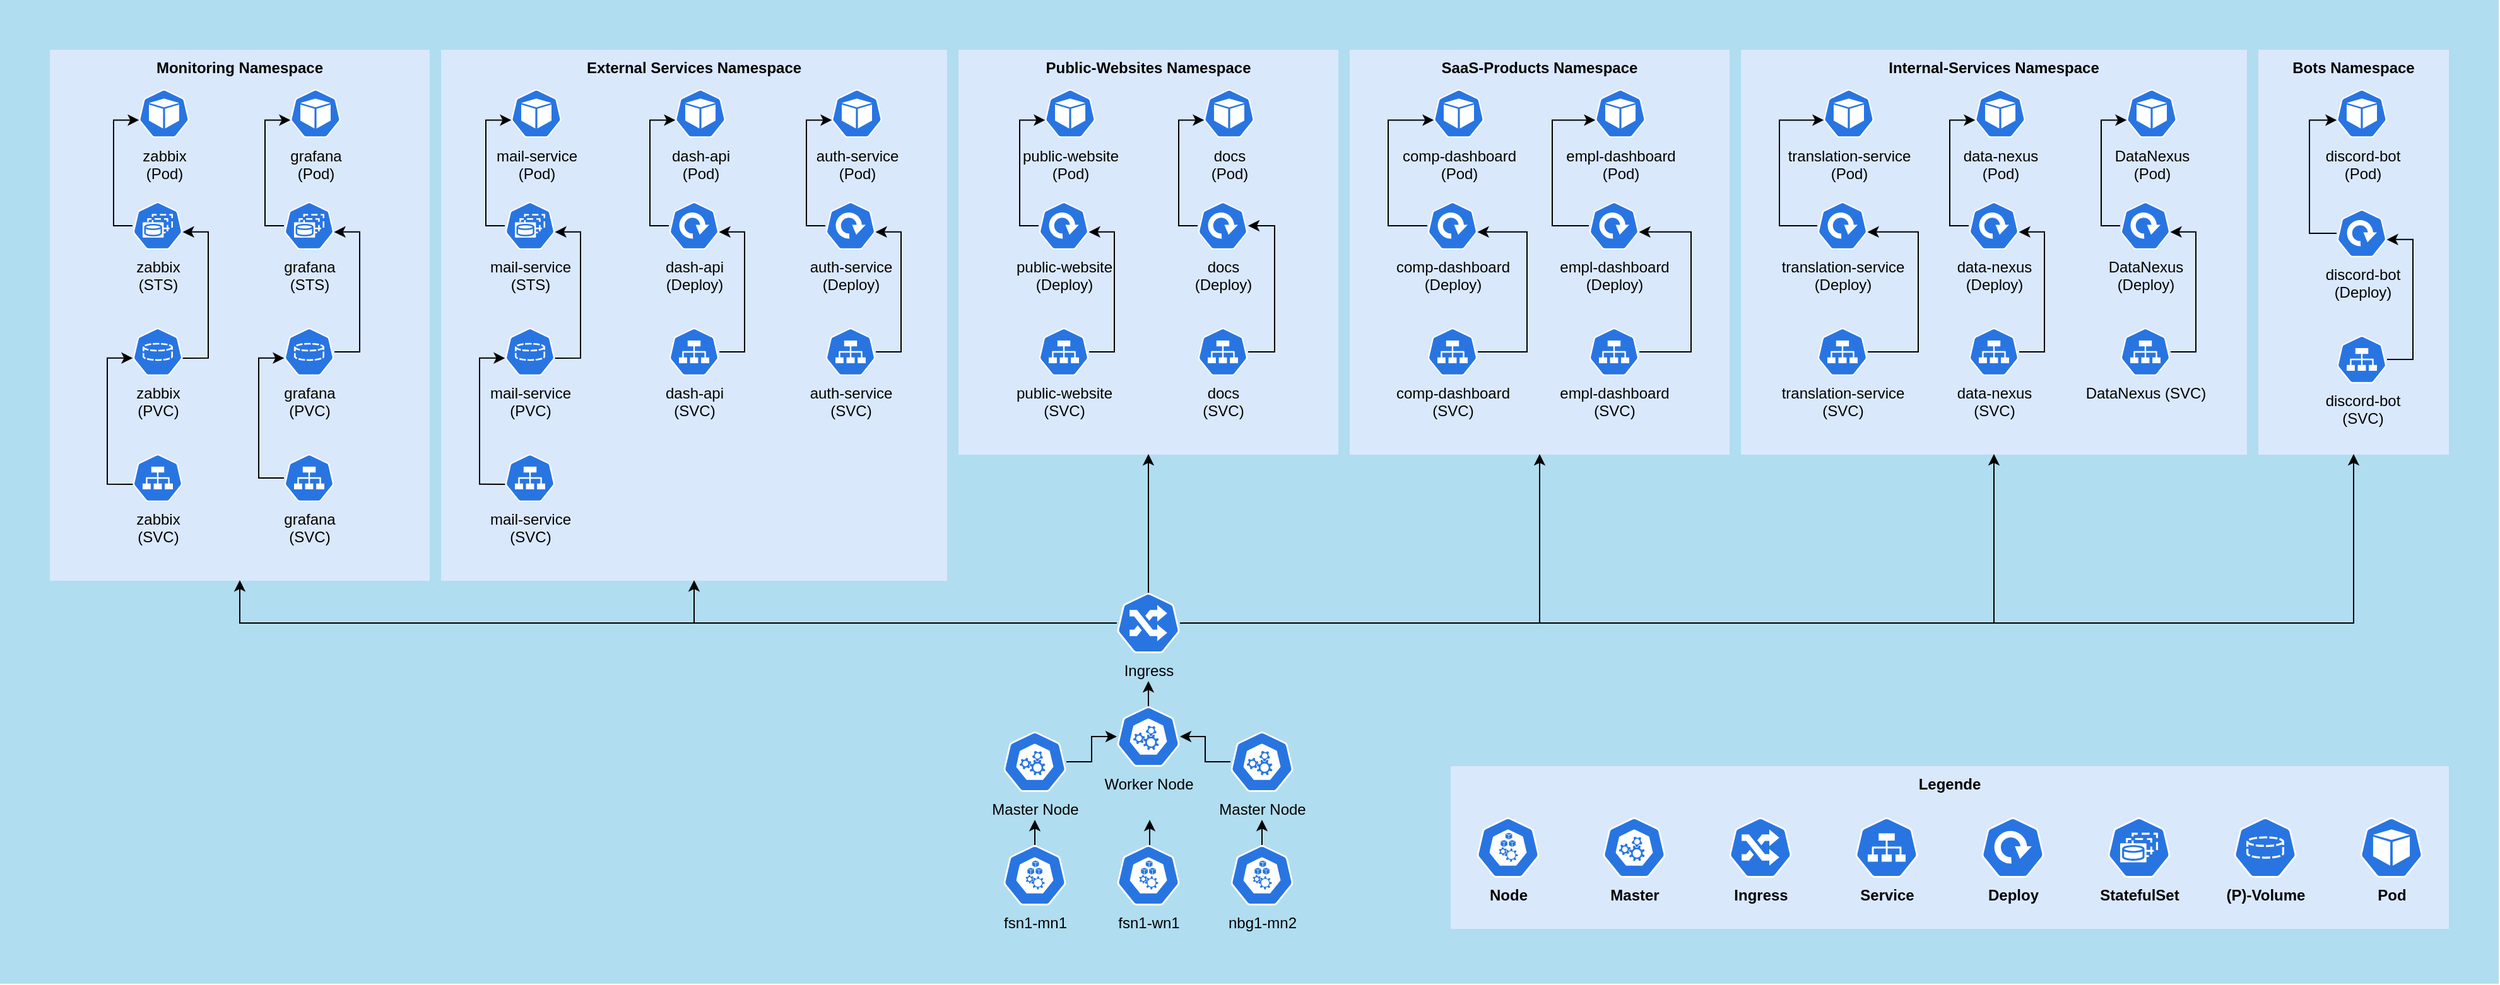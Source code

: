 <mxfile version="21.3.7" type="github">
  <diagram id="6a731a19-8d31-9384-78a2-239565b7b9f0" name="Page-1">
    <mxGraphModel dx="2868" dy="1492" grid="1" gridSize="10" guides="1" tooltips="1" connect="1" arrows="1" fold="1" page="1" pageScale="1" pageWidth="1169" pageHeight="827" background="none" math="0" shadow="0">
      <root>
        <mxCell id="0" />
        <mxCell id="1" parent="0" />
        <mxCell id="QFHewqQeJ9qYBVuNZdQV-1928" value="" style="whiteSpace=wrap;html=1;fillColor=#B1DDF0;strokeColor=none;" parent="1" vertex="1">
          <mxGeometry width="1980" height="780" as="geometry" />
        </mxCell>
        <mxCell id="QFHewqQeJ9qYBVuNZdQV-1807" style="edgeStyle=orthogonalEdgeStyle;rounded=0;orthogonalLoop=1;jettySize=auto;html=1;exitX=0.5;exitY=0;exitDx=0;exitDy=0;exitPerimeter=0;" parent="1" edge="1">
          <mxGeometry relative="1" as="geometry">
            <mxPoint x="820" y="650" as="targetPoint" />
            <mxPoint x="820" y="670.0" as="sourcePoint" />
          </mxGeometry>
        </mxCell>
        <mxCell id="QFHewqQeJ9qYBVuNZdQV-1804" style="edgeStyle=orthogonalEdgeStyle;rounded=0;orthogonalLoop=1;jettySize=auto;html=1;exitX=0.5;exitY=0;exitDx=0;exitDy=0;exitPerimeter=0;" parent="1" edge="1">
          <mxGeometry relative="1" as="geometry">
            <mxPoint x="911" y="650" as="targetPoint" />
            <mxPoint x="911" y="670.0" as="sourcePoint" />
          </mxGeometry>
        </mxCell>
        <mxCell id="QFHewqQeJ9qYBVuNZdQV-1806" style="edgeStyle=orthogonalEdgeStyle;rounded=0;orthogonalLoop=1;jettySize=auto;html=1;exitX=0.5;exitY=0;exitDx=0;exitDy=0;exitPerimeter=0;" parent="1" edge="1">
          <mxGeometry relative="1" as="geometry">
            <mxPoint x="1000" y="650" as="targetPoint" />
            <mxPoint x="1000" y="670.0" as="sourcePoint" />
          </mxGeometry>
        </mxCell>
        <mxCell id="QFHewqQeJ9qYBVuNZdQV-1799" value="" style="edgeStyle=orthogonalEdgeStyle;rounded=0;orthogonalLoop=1;jettySize=auto;html=1;" parent="1" source="QFHewqQeJ9qYBVuNZdQV-1786" target="QFHewqQeJ9qYBVuNZdQV-1796" edge="1">
          <mxGeometry relative="1" as="geometry" />
        </mxCell>
        <mxCell id="QFHewqQeJ9qYBVuNZdQV-1786" value="Master Node" style="sketch=0;html=1;dashed=0;whitespace=wrap;fillColor=#2875E2;strokeColor=#ffffff;points=[[0.005,0.63,0],[0.1,0.2,0],[0.9,0.2,0],[0.5,0,0],[0.995,0.63,0],[0.72,0.99,0],[0.5,1,0],[0.28,0.99,0]];verticalLabelPosition=bottom;align=center;verticalAlign=top;shape=mxgraph.kubernetes.icon;prIcon=master" parent="1" vertex="1">
          <mxGeometry x="975" y="580" width="50" height="48" as="geometry" />
        </mxCell>
        <mxCell id="QFHewqQeJ9qYBVuNZdQV-1800" value="" style="edgeStyle=orthogonalEdgeStyle;rounded=0;orthogonalLoop=1;jettySize=auto;html=1;" parent="1" source="QFHewqQeJ9qYBVuNZdQV-1787" target="QFHewqQeJ9qYBVuNZdQV-1796" edge="1">
          <mxGeometry relative="1" as="geometry" />
        </mxCell>
        <mxCell id="QFHewqQeJ9qYBVuNZdQV-1787" value="Master Node" style="sketch=0;html=1;dashed=0;whitespace=wrap;fillColor=#2875E2;strokeColor=#ffffff;points=[[0.005,0.63,0],[0.1,0.2,0],[0.9,0.2,0],[0.5,0,0],[0.995,0.63,0],[0.72,0.99,0],[0.5,1,0],[0.28,0.99,0]];verticalLabelPosition=bottom;align=center;verticalAlign=top;shape=mxgraph.kubernetes.icon;prIcon=master" parent="1" vertex="1">
          <mxGeometry x="795" y="580" width="50" height="48" as="geometry" />
        </mxCell>
        <mxCell id="QFHewqQeJ9qYBVuNZdQV-1869" style="edgeStyle=orthogonalEdgeStyle;rounded=0;orthogonalLoop=1;jettySize=auto;html=1;exitX=0.5;exitY=0;exitDx=0;exitDy=0;exitPerimeter=0;" parent="1" source="QFHewqQeJ9qYBVuNZdQV-1796" edge="1">
          <mxGeometry relative="1" as="geometry">
            <mxPoint x="910" y="540" as="targetPoint" />
          </mxGeometry>
        </mxCell>
        <mxCell id="QFHewqQeJ9qYBVuNZdQV-1796" value="Worker Node" style="sketch=0;html=1;dashed=0;whitespace=wrap;fillColor=#2875E2;strokeColor=#ffffff;points=[[0.005,0.63,0],[0.1,0.2,0],[0.9,0.2,0],[0.5,0,0],[0.995,0.63,0],[0.72,0.99,0],[0.5,1,0],[0.28,0.99,0]];verticalLabelPosition=bottom;align=center;verticalAlign=top;shape=mxgraph.kubernetes.icon;prIcon=master" parent="1" vertex="1">
          <mxGeometry x="885" y="560" width="50" height="48" as="geometry" />
        </mxCell>
        <mxCell id="QFHewqQeJ9qYBVuNZdQV-1852" value="&lt;b&gt;External Services Namespace&lt;/b&gt;" style="whiteSpace=wrap;html=1;fillColor=#dae8fc;strokeColor=#DAE8FC;verticalAlign=top;" parent="1" vertex="1">
          <mxGeometry x="350" y="40" width="400" height="420" as="geometry" />
        </mxCell>
        <mxCell id="QFHewqQeJ9qYBVuNZdQV-1851" value="&lt;b&gt;Monitoring Namespace&lt;/b&gt;" style="whiteSpace=wrap;html=1;fillColor=#dae8fc;strokeColor=#DAE8FC;verticalAlign=top;" parent="1" vertex="1">
          <mxGeometry x="40" y="40" width="300" height="420" as="geometry" />
        </mxCell>
        <mxCell id="QFHewqQeJ9qYBVuNZdQV-1853" value="&lt;b&gt;Public-Websites Namespace&lt;/b&gt;" style="whiteSpace=wrap;html=1;fillColor=#dae8fc;strokeColor=#DAE8FC;verticalAlign=top;" parent="1" vertex="1">
          <mxGeometry x="760" y="40" width="300" height="320" as="geometry" />
        </mxCell>
        <mxCell id="QFHewqQeJ9qYBVuNZdQV-1854" value="&lt;b&gt;SaaS-Products Namespace&lt;/b&gt;" style="whiteSpace=wrap;html=1;fillColor=#dae8fc;strokeColor=#DAE8FC;verticalAlign=top;" parent="1" vertex="1">
          <mxGeometry x="1070" y="40" width="300" height="320" as="geometry" />
        </mxCell>
        <mxCell id="QFHewqQeJ9qYBVuNZdQV-1855" value="&lt;b&gt;Internal-Services Namespace&lt;/b&gt;" style="whiteSpace=wrap;html=1;fillColor=#dae8fc;strokeColor=#DAE8FC;verticalAlign=top;" parent="1" vertex="1">
          <mxGeometry x="1380" y="40" width="400" height="320" as="geometry" />
        </mxCell>
        <mxCell id="QFHewqQeJ9qYBVuNZdQV-1856" value="&lt;b&gt;Bots Namespace&lt;/b&gt;" style="whiteSpace=wrap;html=1;fillColor=#dae8fc;strokeColor=#DAE8FC;verticalAlign=top;" parent="1" vertex="1">
          <mxGeometry x="1790" y="40" width="150" height="320" as="geometry" />
        </mxCell>
        <mxCell id="QFHewqQeJ9qYBVuNZdQV-1891" style="edgeStyle=orthogonalEdgeStyle;rounded=0;orthogonalLoop=1;jettySize=auto;html=1;" parent="1" source="QFHewqQeJ9qYBVuNZdQV-1857" target="QFHewqQeJ9qYBVuNZdQV-1854" edge="1">
          <mxGeometry relative="1" as="geometry" />
        </mxCell>
        <mxCell id="QFHewqQeJ9qYBVuNZdQV-1892" style="edgeStyle=orthogonalEdgeStyle;rounded=0;orthogonalLoop=1;jettySize=auto;html=1;" parent="1" source="QFHewqQeJ9qYBVuNZdQV-1857" target="QFHewqQeJ9qYBVuNZdQV-1853" edge="1">
          <mxGeometry relative="1" as="geometry" />
        </mxCell>
        <mxCell id="QFHewqQeJ9qYBVuNZdQV-1905" style="edgeStyle=orthogonalEdgeStyle;rounded=0;orthogonalLoop=1;jettySize=auto;html=1;" parent="1" source="QFHewqQeJ9qYBVuNZdQV-1857" target="QFHewqQeJ9qYBVuNZdQV-1852" edge="1">
          <mxGeometry relative="1" as="geometry" />
        </mxCell>
        <mxCell id="QFHewqQeJ9qYBVuNZdQV-1906" style="edgeStyle=orthogonalEdgeStyle;rounded=0;orthogonalLoop=1;jettySize=auto;html=1;" parent="1" source="QFHewqQeJ9qYBVuNZdQV-1857" target="QFHewqQeJ9qYBVuNZdQV-1851" edge="1">
          <mxGeometry relative="1" as="geometry" />
        </mxCell>
        <mxCell id="QFHewqQeJ9qYBVuNZdQV-1922" style="edgeStyle=orthogonalEdgeStyle;rounded=0;orthogonalLoop=1;jettySize=auto;html=1;entryX=0.5;entryY=1;entryDx=0;entryDy=0;" parent="1" source="QFHewqQeJ9qYBVuNZdQV-1857" target="QFHewqQeJ9qYBVuNZdQV-1855" edge="1">
          <mxGeometry relative="1" as="geometry" />
        </mxCell>
        <mxCell id="QFHewqQeJ9qYBVuNZdQV-1923" style="edgeStyle=orthogonalEdgeStyle;rounded=0;orthogonalLoop=1;jettySize=auto;html=1;entryX=0.5;entryY=1;entryDx=0;entryDy=0;" parent="1" source="QFHewqQeJ9qYBVuNZdQV-1857" target="QFHewqQeJ9qYBVuNZdQV-1856" edge="1">
          <mxGeometry relative="1" as="geometry" />
        </mxCell>
        <mxCell id="QFHewqQeJ9qYBVuNZdQV-1857" value="&lt;div&gt;Ingress&lt;/div&gt;" style="sketch=0;html=1;dashed=0;whitespace=wrap;fillColor=#2875E2;strokeColor=#ffffff;points=[[0.005,0.63,0],[0.1,0.2,0],[0.9,0.2,0],[0.5,0,0],[0.995,0.63,0],[0.72,0.99,0],[0.5,1,0],[0.28,0.99,0]];verticalLabelPosition=bottom;align=center;verticalAlign=top;shape=mxgraph.kubernetes.icon;prIcon=ing" parent="1" vertex="1">
          <mxGeometry x="885" y="470" width="50" height="48" as="geometry" />
        </mxCell>
        <mxCell id="QFHewqQeJ9qYBVuNZdQV-1859" value="fsn1-wn1" style="sketch=0;html=1;dashed=0;whitespace=wrap;fillColor=#2875E2;strokeColor=#ffffff;points=[[0.005,0.63,0],[0.1,0.2,0],[0.9,0.2,0],[0.5,0,0],[0.995,0.63,0],[0.72,0.99,0],[0.5,1,0],[0.28,0.99,0]];verticalLabelPosition=bottom;align=center;verticalAlign=top;shape=mxgraph.kubernetes.icon;prIcon=node" parent="1" vertex="1">
          <mxGeometry x="885" y="670" width="50" height="48" as="geometry" />
        </mxCell>
        <mxCell id="QFHewqQeJ9qYBVuNZdQV-1860" value="nbg1-mn2" style="sketch=0;html=1;dashed=0;whitespace=wrap;fillColor=#2875E2;strokeColor=#ffffff;points=[[0.005,0.63,0],[0.1,0.2,0],[0.9,0.2,0],[0.5,0,0],[0.995,0.63,0],[0.72,0.99,0],[0.5,1,0],[0.28,0.99,0]];verticalLabelPosition=bottom;align=center;verticalAlign=top;shape=mxgraph.kubernetes.icon;prIcon=node" parent="1" vertex="1">
          <mxGeometry x="975" y="670" width="50" height="48" as="geometry" />
        </mxCell>
        <mxCell id="QFHewqQeJ9qYBVuNZdQV-1861" value="fsn1-mn1" style="sketch=0;html=1;dashed=0;whitespace=wrap;fillColor=#2875E2;strokeColor=#ffffff;points=[[0.005,0.63,0],[0.1,0.2,0],[0.9,0.2,0],[0.5,0,0],[0.995,0.63,0],[0.72,0.99,0],[0.5,1,0],[0.28,0.99,0]];verticalLabelPosition=bottom;align=center;verticalAlign=top;shape=mxgraph.kubernetes.icon;prIcon=node" parent="1" vertex="1">
          <mxGeometry x="795" y="670" width="50" height="48" as="geometry" />
        </mxCell>
        <mxCell id="vVOxOQnkjFHaXy24_AMH-29" style="edgeStyle=orthogonalEdgeStyle;rounded=0;orthogonalLoop=1;jettySize=auto;html=1;entryX=0.005;entryY=0.63;entryDx=0;entryDy=0;entryPerimeter=0;" edge="1" parent="1" source="QFHewqQeJ9qYBVuNZdQV-1863" target="QFHewqQeJ9qYBVuNZdQV-1871">
          <mxGeometry relative="1" as="geometry">
            <Array as="points">
              <mxPoint x="205" y="379" />
              <mxPoint x="205" y="284" />
            </Array>
          </mxGeometry>
        </mxCell>
        <mxCell id="QFHewqQeJ9qYBVuNZdQV-1863" value="&lt;div&gt;grafana&lt;/div&gt;&lt;div&gt;(SVC)&lt;/div&gt;" style="sketch=0;html=1;dashed=0;whitespace=wrap;fillColor=#2875E2;strokeColor=#ffffff;points=[[0.005,0.63,0],[0.1,0.2,0],[0.9,0.2,0],[0.5,0,0],[0.995,0.63,0],[0.72,0.99,0],[0.5,1,0],[0.28,0.99,0]];verticalLabelPosition=bottom;align=center;verticalAlign=top;shape=mxgraph.kubernetes.icon;prIcon=svc" parent="1" vertex="1">
          <mxGeometry x="225" y="360" width="40" height="38" as="geometry" />
        </mxCell>
        <mxCell id="QFHewqQeJ9qYBVuNZdQV-1864" value="&lt;div&gt;zabbix&lt;/div&gt;&lt;div&gt;(Pod)&lt;br&gt;&lt;/div&gt;" style="sketch=0;html=1;dashed=0;whitespace=wrap;fillColor=#2875E2;strokeColor=#ffffff;points=[[0.005,0.63,0],[0.1,0.2,0],[0.9,0.2,0],[0.5,0,0],[0.995,0.63,0],[0.72,0.99,0],[0.5,1,0],[0.28,0.99,0]];verticalLabelPosition=bottom;align=center;verticalAlign=top;shape=mxgraph.kubernetes.icon;prIcon=pod" parent="1" vertex="1">
          <mxGeometry x="110" y="70" width="40" height="40" as="geometry" />
        </mxCell>
        <mxCell id="QFHewqQeJ9qYBVuNZdQV-1866" value="&lt;div&gt;grafana&lt;/div&gt;&lt;div&gt;(Pod)&lt;/div&gt;" style="sketch=0;html=1;dashed=0;whitespace=wrap;fillColor=#2875E2;strokeColor=#ffffff;points=[[0.005,0.63,0],[0.1,0.2,0],[0.9,0.2,0],[0.5,0,0],[0.995,0.63,0],[0.72,0.99,0],[0.5,1,0],[0.28,0.99,0]];verticalLabelPosition=bottom;align=center;verticalAlign=top;shape=mxgraph.kubernetes.icon;prIcon=pod" parent="1" vertex="1">
          <mxGeometry x="230" y="70" width="40" height="40" as="geometry" />
        </mxCell>
        <mxCell id="vVOxOQnkjFHaXy24_AMH-24" style="edgeStyle=orthogonalEdgeStyle;rounded=0;orthogonalLoop=1;jettySize=auto;html=1;entryX=0.005;entryY=0.63;entryDx=0;entryDy=0;entryPerimeter=0;" edge="1" parent="1" source="QFHewqQeJ9qYBVuNZdQV-1867" target="QFHewqQeJ9qYBVuNZdQV-1864">
          <mxGeometry relative="1" as="geometry">
            <Array as="points">
              <mxPoint x="90" y="179" />
              <mxPoint x="90" y="95" />
            </Array>
          </mxGeometry>
        </mxCell>
        <mxCell id="QFHewqQeJ9qYBVuNZdQV-1867" value="&lt;div&gt;zabbix&lt;/div&gt;&lt;div&gt;(STS)&lt;/div&gt;" style="sketch=0;html=1;dashed=0;whitespace=wrap;fillColor=#2875E2;strokeColor=#ffffff;points=[[0.005,0.63,0],[0.1,0.2,0],[0.9,0.2,0],[0.5,0,0],[0.995,0.63,0],[0.72,0.99,0],[0.5,1,0],[0.28,0.99,0]];verticalLabelPosition=bottom;align=center;verticalAlign=top;shape=mxgraph.kubernetes.icon;prIcon=sts" parent="1" vertex="1">
          <mxGeometry x="105" y="160" width="40" height="38" as="geometry" />
        </mxCell>
        <mxCell id="vVOxOQnkjFHaXy24_AMH-31" style="edgeStyle=orthogonalEdgeStyle;rounded=0;orthogonalLoop=1;jettySize=auto;html=1;entryX=0.005;entryY=0.63;entryDx=0;entryDy=0;entryPerimeter=0;" edge="1" parent="1" source="QFHewqQeJ9qYBVuNZdQV-1868" target="QFHewqQeJ9qYBVuNZdQV-1866">
          <mxGeometry relative="1" as="geometry">
            <Array as="points">
              <mxPoint x="210" y="179" />
              <mxPoint x="210" y="95" />
            </Array>
          </mxGeometry>
        </mxCell>
        <mxCell id="QFHewqQeJ9qYBVuNZdQV-1868" value="&lt;div&gt;grafana&lt;/div&gt;&lt;div&gt;(STS)&lt;br&gt;&lt;/div&gt;" style="sketch=0;html=1;dashed=0;whitespace=wrap;fillColor=#2875E2;strokeColor=#ffffff;points=[[0.005,0.63,0],[0.1,0.2,0],[0.9,0.2,0],[0.5,0,0],[0.995,0.63,0],[0.72,0.99,0],[0.5,1,0],[0.28,0.99,0]];verticalLabelPosition=bottom;align=center;verticalAlign=top;shape=mxgraph.kubernetes.icon;prIcon=sts" parent="1" vertex="1">
          <mxGeometry x="225" y="160" width="40" height="38" as="geometry" />
        </mxCell>
        <mxCell id="vVOxOQnkjFHaXy24_AMH-25" style="edgeStyle=orthogonalEdgeStyle;rounded=0;orthogonalLoop=1;jettySize=auto;html=1;exitX=0.995;exitY=0.63;exitDx=0;exitDy=0;exitPerimeter=0;entryX=0.995;entryY=0.63;entryDx=0;entryDy=0;entryPerimeter=0;" edge="1" parent="1" source="QFHewqQeJ9qYBVuNZdQV-1870" target="QFHewqQeJ9qYBVuNZdQV-1867">
          <mxGeometry relative="1" as="geometry" />
        </mxCell>
        <mxCell id="QFHewqQeJ9qYBVuNZdQV-1870" value="&lt;div&gt;zabbix&lt;/div&gt;&lt;div&gt;(PVC)&lt;br&gt;&lt;/div&gt;" style="sketch=0;html=1;dashed=0;whitespace=wrap;fillColor=#2875E2;strokeColor=#ffffff;points=[[0.005,0.63,0],[0.1,0.2,0],[0.9,0.2,0],[0.5,0,0],[0.995,0.63,0],[0.72,0.99,0],[0.5,1,0],[0.28,0.99,0]];verticalLabelPosition=bottom;align=center;verticalAlign=top;shape=mxgraph.kubernetes.icon;prIcon=pvc" parent="1" vertex="1">
          <mxGeometry x="105" y="260" width="40" height="38" as="geometry" />
        </mxCell>
        <mxCell id="vVOxOQnkjFHaXy24_AMH-30" style="edgeStyle=orthogonalEdgeStyle;rounded=0;orthogonalLoop=1;jettySize=auto;html=1;entryX=0.995;entryY=0.63;entryDx=0;entryDy=0;entryPerimeter=0;" edge="1" parent="1" source="QFHewqQeJ9qYBVuNZdQV-1871" target="QFHewqQeJ9qYBVuNZdQV-1868">
          <mxGeometry relative="1" as="geometry">
            <Array as="points">
              <mxPoint x="285" y="279" />
              <mxPoint x="285" y="184" />
            </Array>
          </mxGeometry>
        </mxCell>
        <mxCell id="QFHewqQeJ9qYBVuNZdQV-1871" value="&lt;div&gt;grafana&lt;/div&gt;&lt;div&gt;(PVC)&lt;br&gt;&lt;/div&gt;" style="sketch=0;html=1;dashed=0;whitespace=wrap;fillColor=#2875E2;strokeColor=#ffffff;points=[[0.005,0.63,0],[0.1,0.2,0],[0.9,0.2,0],[0.5,0,0],[0.995,0.63,0],[0.72,0.99,0],[0.5,1,0],[0.28,0.99,0]];verticalLabelPosition=bottom;align=center;verticalAlign=top;shape=mxgraph.kubernetes.icon;prIcon=pvc" parent="1" vertex="1">
          <mxGeometry x="225" y="260" width="40" height="38" as="geometry" />
        </mxCell>
        <mxCell id="vVOxOQnkjFHaXy24_AMH-26" style="edgeStyle=orthogonalEdgeStyle;rounded=0;orthogonalLoop=1;jettySize=auto;html=1;exitX=0.005;exitY=0.63;exitDx=0;exitDy=0;exitPerimeter=0;entryX=0.005;entryY=0.63;entryDx=0;entryDy=0;entryPerimeter=0;" edge="1" parent="1" source="QFHewqQeJ9qYBVuNZdQV-1873" target="QFHewqQeJ9qYBVuNZdQV-1870">
          <mxGeometry relative="1" as="geometry" />
        </mxCell>
        <mxCell id="QFHewqQeJ9qYBVuNZdQV-1873" value="&lt;div&gt;zabbix&lt;/div&gt;&lt;div&gt;(SVC)&lt;/div&gt;" style="sketch=0;html=1;dashed=0;whitespace=wrap;fillColor=#2875E2;strokeColor=#ffffff;points=[[0.005,0.63,0],[0.1,0.2,0],[0.9,0.2,0],[0.5,0,0],[0.995,0.63,0],[0.72,0.99,0],[0.5,1,0],[0.28,0.99,0]];verticalLabelPosition=bottom;align=center;verticalAlign=top;shape=mxgraph.kubernetes.icon;prIcon=svc" parent="1" vertex="1">
          <mxGeometry x="105" y="360" width="40" height="38" as="geometry" />
        </mxCell>
        <mxCell id="vVOxOQnkjFHaXy24_AMH-41" style="edgeStyle=orthogonalEdgeStyle;rounded=0;orthogonalLoop=1;jettySize=auto;html=1;" edge="1" parent="1" source="QFHewqQeJ9qYBVuNZdQV-1877" target="QFHewqQeJ9qYBVuNZdQV-1897">
          <mxGeometry relative="1" as="geometry">
            <Array as="points">
              <mxPoint x="1010" y="279" />
              <mxPoint x="1010" y="179" />
            </Array>
          </mxGeometry>
        </mxCell>
        <mxCell id="QFHewqQeJ9qYBVuNZdQV-1877" value="&lt;div&gt;docs&lt;/div&gt;&lt;div&gt;(SVC)&lt;/div&gt;" style="sketch=0;html=1;dashed=0;whitespace=wrap;fillColor=#2875E2;strokeColor=#ffffff;points=[[0.005,0.63,0],[0.1,0.2,0],[0.9,0.2,0],[0.5,0,0],[0.995,0.63,0],[0.72,0.99,0],[0.5,1,0],[0.28,0.99,0]];verticalLabelPosition=bottom;align=center;verticalAlign=top;shape=mxgraph.kubernetes.icon;prIcon=svc" parent="1" vertex="1">
          <mxGeometry x="949" y="260" width="40" height="38" as="geometry" />
        </mxCell>
        <mxCell id="QFHewqQeJ9qYBVuNZdQV-1878" value="&lt;div&gt;public-website&lt;/div&gt;&lt;div&gt;(Pod)&lt;br&gt;&lt;/div&gt;" style="sketch=0;html=1;dashed=0;whitespace=wrap;fillColor=#2875E2;strokeColor=#ffffff;points=[[0.005,0.63,0],[0.1,0.2,0],[0.9,0.2,0],[0.5,0,0],[0.995,0.63,0],[0.72,0.99,0],[0.5,1,0],[0.28,0.99,0]];verticalLabelPosition=bottom;align=center;verticalAlign=top;shape=mxgraph.kubernetes.icon;prIcon=pod" parent="1" vertex="1">
          <mxGeometry x="828" y="70" width="40" height="40" as="geometry" />
        </mxCell>
        <mxCell id="QFHewqQeJ9qYBVuNZdQV-1879" value="&lt;div&gt;docs&lt;/div&gt;&lt;div&gt;(Pod)&lt;/div&gt;" style="sketch=0;html=1;dashed=0;whitespace=wrap;fillColor=#2875E2;strokeColor=#ffffff;points=[[0.005,0.63,0],[0.1,0.2,0],[0.9,0.2,0],[0.5,0,0],[0.995,0.63,0],[0.72,0.99,0],[0.5,1,0],[0.28,0.99,0]];verticalLabelPosition=bottom;align=center;verticalAlign=top;shape=mxgraph.kubernetes.icon;prIcon=pod" parent="1" vertex="1">
          <mxGeometry x="954" y="70" width="40" height="40" as="geometry" />
        </mxCell>
        <mxCell id="vVOxOQnkjFHaXy24_AMH-39" style="edgeStyle=orthogonalEdgeStyle;rounded=0;orthogonalLoop=1;jettySize=auto;html=1;entryX=0.995;entryY=0.63;entryDx=0;entryDy=0;entryPerimeter=0;" edge="1" parent="1" source="QFHewqQeJ9qYBVuNZdQV-1884" target="QFHewqQeJ9qYBVuNZdQV-1898">
          <mxGeometry relative="1" as="geometry">
            <Array as="points">
              <mxPoint x="883" y="279" />
              <mxPoint x="883" y="184" />
            </Array>
          </mxGeometry>
        </mxCell>
        <mxCell id="QFHewqQeJ9qYBVuNZdQV-1884" value="&lt;div&gt;public-website&lt;/div&gt;&lt;div&gt;(SVC)&lt;/div&gt;" style="sketch=0;html=1;dashed=0;whitespace=wrap;fillColor=#2875E2;strokeColor=#ffffff;points=[[0.005,0.63,0],[0.1,0.2,0],[0.9,0.2,0],[0.5,0,0],[0.995,0.63,0],[0.72,0.99,0],[0.5,1,0],[0.28,0.99,0]];verticalLabelPosition=bottom;align=center;verticalAlign=top;shape=mxgraph.kubernetes.icon;prIcon=svc" parent="1" vertex="1">
          <mxGeometry x="823" y="260" width="40" height="38" as="geometry" />
        </mxCell>
        <mxCell id="vVOxOQnkjFHaXy24_AMH-43" style="edgeStyle=orthogonalEdgeStyle;rounded=0;orthogonalLoop=1;jettySize=auto;html=1;entryX=0.995;entryY=0.63;entryDx=0;entryDy=0;entryPerimeter=0;" edge="1" parent="1" source="QFHewqQeJ9qYBVuNZdQV-1885" target="QFHewqQeJ9qYBVuNZdQV-1894">
          <mxGeometry relative="1" as="geometry">
            <Array as="points">
              <mxPoint x="1340" y="279" />
              <mxPoint x="1340" y="184" />
            </Array>
          </mxGeometry>
        </mxCell>
        <mxCell id="QFHewqQeJ9qYBVuNZdQV-1885" value="&lt;div&gt;empl-dashboard&lt;/div&gt;&lt;div&gt;(SVC)&lt;/div&gt;" style="sketch=0;html=1;dashed=0;whitespace=wrap;fillColor=#2875E2;strokeColor=#ffffff;points=[[0.005,0.63,0],[0.1,0.2,0],[0.9,0.2,0],[0.5,0,0],[0.995,0.63,0],[0.72,0.99,0],[0.5,1,0],[0.28,0.99,0]];verticalLabelPosition=bottom;align=center;verticalAlign=top;shape=mxgraph.kubernetes.icon;prIcon=svc" parent="1" vertex="1">
          <mxGeometry x="1259" y="260" width="40" height="38" as="geometry" />
        </mxCell>
        <mxCell id="QFHewqQeJ9qYBVuNZdQV-1886" value="&lt;div&gt;comp-dashboard&lt;/div&gt;&lt;div&gt;(Pod)&lt;br&gt;&lt;/div&gt;" style="sketch=0;html=1;dashed=0;whitespace=wrap;fillColor=#2875E2;strokeColor=#ffffff;points=[[0.005,0.63,0],[0.1,0.2,0],[0.9,0.2,0],[0.5,0,0],[0.995,0.63,0],[0.72,0.99,0],[0.5,1,0],[0.28,0.99,0]];verticalLabelPosition=bottom;align=center;verticalAlign=top;shape=mxgraph.kubernetes.icon;prIcon=pod" parent="1" vertex="1">
          <mxGeometry x="1136" y="70" width="40" height="40" as="geometry" />
        </mxCell>
        <mxCell id="QFHewqQeJ9qYBVuNZdQV-1887" value="&lt;div&gt;empl-dashboard&lt;/div&gt;&lt;div&gt;(Pod)&lt;/div&gt;" style="sketch=0;html=1;dashed=0;whitespace=wrap;fillColor=#2875E2;strokeColor=#ffffff;points=[[0.005,0.63,0],[0.1,0.2,0],[0.9,0.2,0],[0.5,0,0],[0.995,0.63,0],[0.72,0.99,0],[0.5,1,0],[0.28,0.99,0]];verticalLabelPosition=bottom;align=center;verticalAlign=top;shape=mxgraph.kubernetes.icon;prIcon=pod" parent="1" vertex="1">
          <mxGeometry x="1264" y="70" width="40" height="40" as="geometry" />
        </mxCell>
        <mxCell id="vVOxOQnkjFHaXy24_AMH-44" style="edgeStyle=orthogonalEdgeStyle;rounded=0;orthogonalLoop=1;jettySize=auto;html=1;entryX=0.995;entryY=0.63;entryDx=0;entryDy=0;entryPerimeter=0;" edge="1" parent="1" source="QFHewqQeJ9qYBVuNZdQV-1890" target="QFHewqQeJ9qYBVuNZdQV-1896">
          <mxGeometry relative="1" as="geometry">
            <Array as="points">
              <mxPoint x="1210" y="279" />
              <mxPoint x="1210" y="184" />
            </Array>
          </mxGeometry>
        </mxCell>
        <mxCell id="QFHewqQeJ9qYBVuNZdQV-1890" value="&lt;div&gt;comp-dashboard&lt;/div&gt;&lt;div&gt;(SVC)&lt;/div&gt;" style="sketch=0;html=1;dashed=0;whitespace=wrap;fillColor=#2875E2;strokeColor=#ffffff;points=[[0.005,0.63,0],[0.1,0.2,0],[0.9,0.2,0],[0.5,0,0],[0.995,0.63,0],[0.72,0.99,0],[0.5,1,0],[0.28,0.99,0]];verticalLabelPosition=bottom;align=center;verticalAlign=top;shape=mxgraph.kubernetes.icon;prIcon=svc" parent="1" vertex="1">
          <mxGeometry x="1131" y="260" width="40" height="38" as="geometry" />
        </mxCell>
        <mxCell id="vVOxOQnkjFHaXy24_AMH-47" style="edgeStyle=orthogonalEdgeStyle;rounded=0;orthogonalLoop=1;jettySize=auto;html=1;entryX=0.005;entryY=0.63;entryDx=0;entryDy=0;entryPerimeter=0;" edge="1" parent="1" source="QFHewqQeJ9qYBVuNZdQV-1894" target="QFHewqQeJ9qYBVuNZdQV-1887">
          <mxGeometry relative="1" as="geometry">
            <Array as="points">
              <mxPoint x="1230" y="179" />
              <mxPoint x="1230" y="95" />
            </Array>
          </mxGeometry>
        </mxCell>
        <mxCell id="QFHewqQeJ9qYBVuNZdQV-1894" value="&lt;div&gt;empl-dashboard&lt;/div&gt;&lt;div&gt;(Deploy)&lt;br&gt;&lt;/div&gt;" style="sketch=0;html=1;dashed=0;whitespace=wrap;fillColor=#2875E2;strokeColor=#ffffff;points=[[0.005,0.63,0],[0.1,0.2,0],[0.9,0.2,0],[0.5,0,0],[0.995,0.63,0],[0.72,0.99,0],[0.5,1,0],[0.28,0.99,0]];verticalLabelPosition=bottom;align=center;verticalAlign=top;shape=mxgraph.kubernetes.icon;prIcon=deploy" parent="1" vertex="1">
          <mxGeometry x="1259" y="160" width="40" height="38" as="geometry" />
        </mxCell>
        <mxCell id="vVOxOQnkjFHaXy24_AMH-45" style="edgeStyle=orthogonalEdgeStyle;rounded=0;orthogonalLoop=1;jettySize=auto;html=1;entryX=0.005;entryY=0.63;entryDx=0;entryDy=0;entryPerimeter=0;" edge="1" parent="1" source="QFHewqQeJ9qYBVuNZdQV-1896" target="QFHewqQeJ9qYBVuNZdQV-1886">
          <mxGeometry relative="1" as="geometry">
            <Array as="points">
              <mxPoint x="1100" y="179" />
              <mxPoint x="1100" y="95" />
            </Array>
          </mxGeometry>
        </mxCell>
        <mxCell id="QFHewqQeJ9qYBVuNZdQV-1896" value="&lt;div&gt;comp-dashboard&lt;/div&gt;&lt;div&gt;(Deploy)&lt;br&gt;&lt;/div&gt;" style="sketch=0;html=1;dashed=0;whitespace=wrap;fillColor=#2875E2;strokeColor=#ffffff;points=[[0.005,0.63,0],[0.1,0.2,0],[0.9,0.2,0],[0.5,0,0],[0.995,0.63,0],[0.72,0.99,0],[0.5,1,0],[0.28,0.99,0]];verticalLabelPosition=bottom;align=center;verticalAlign=top;shape=mxgraph.kubernetes.icon;prIcon=deploy" parent="1" vertex="1">
          <mxGeometry x="1131" y="160" width="40" height="38" as="geometry" />
        </mxCell>
        <mxCell id="vVOxOQnkjFHaXy24_AMH-42" style="edgeStyle=orthogonalEdgeStyle;rounded=0;orthogonalLoop=1;jettySize=auto;html=1;entryX=0.005;entryY=0.63;entryDx=0;entryDy=0;entryPerimeter=0;" edge="1" parent="1" source="QFHewqQeJ9qYBVuNZdQV-1897" target="QFHewqQeJ9qYBVuNZdQV-1879">
          <mxGeometry relative="1" as="geometry">
            <Array as="points">
              <mxPoint x="934" y="179" />
              <mxPoint x="934" y="95" />
            </Array>
          </mxGeometry>
        </mxCell>
        <mxCell id="QFHewqQeJ9qYBVuNZdQV-1897" value="&lt;div&gt;docs&lt;/div&gt;&lt;div&gt;(Deploy)&lt;br&gt;&lt;/div&gt;" style="sketch=0;html=1;dashed=0;whitespace=wrap;fillColor=#2875E2;strokeColor=#ffffff;points=[[0.005,0.63,0],[0.1,0.2,0],[0.9,0.2,0],[0.5,0,0],[0.995,0.63,0],[0.72,0.99,0],[0.5,1,0],[0.28,0.99,0]];verticalLabelPosition=bottom;align=center;verticalAlign=top;shape=mxgraph.kubernetes.icon;prIcon=deploy" parent="1" vertex="1">
          <mxGeometry x="949" y="160" width="40" height="38" as="geometry" />
        </mxCell>
        <mxCell id="vVOxOQnkjFHaXy24_AMH-40" style="edgeStyle=orthogonalEdgeStyle;rounded=0;orthogonalLoop=1;jettySize=auto;html=1;entryX=0.005;entryY=0.63;entryDx=0;entryDy=0;entryPerimeter=0;" edge="1" parent="1" source="QFHewqQeJ9qYBVuNZdQV-1898" target="QFHewqQeJ9qYBVuNZdQV-1878">
          <mxGeometry relative="1" as="geometry">
            <Array as="points">
              <mxPoint x="808" y="179" />
              <mxPoint x="808" y="95" />
            </Array>
          </mxGeometry>
        </mxCell>
        <mxCell id="QFHewqQeJ9qYBVuNZdQV-1898" value="&lt;div&gt;public-website&lt;/div&gt;&lt;div&gt;(Deploy)&lt;br&gt;&lt;/div&gt;" style="sketch=0;html=1;dashed=0;whitespace=wrap;fillColor=#2875E2;strokeColor=#ffffff;points=[[0.005,0.63,0],[0.1,0.2,0],[0.9,0.2,0],[0.5,0,0],[0.995,0.63,0],[0.72,0.99,0],[0.5,1,0],[0.28,0.99,0]];verticalLabelPosition=bottom;align=center;verticalAlign=top;shape=mxgraph.kubernetes.icon;prIcon=deploy" parent="1" vertex="1">
          <mxGeometry x="823" y="160" width="40" height="38" as="geometry" />
        </mxCell>
        <mxCell id="vVOxOQnkjFHaXy24_AMH-36" style="edgeStyle=orthogonalEdgeStyle;rounded=0;orthogonalLoop=1;jettySize=auto;html=1;entryX=0.995;entryY=0.63;entryDx=0;entryDy=0;entryPerimeter=0;" edge="1" parent="1" source="QFHewqQeJ9qYBVuNZdQV-1899" target="QFHewqQeJ9qYBVuNZdQV-1903">
          <mxGeometry relative="1" as="geometry">
            <Array as="points">
              <mxPoint x="714" y="279" />
              <mxPoint x="714" y="184" />
            </Array>
          </mxGeometry>
        </mxCell>
        <mxCell id="QFHewqQeJ9qYBVuNZdQV-1899" value="&lt;div&gt;auth-service&lt;/div&gt;&lt;div&gt;(SVC)&lt;/div&gt;" style="sketch=0;html=1;dashed=0;whitespace=wrap;fillColor=#2875E2;strokeColor=#ffffff;points=[[0.005,0.63,0],[0.1,0.2,0],[0.9,0.2,0],[0.5,0,0],[0.995,0.63,0],[0.72,0.99,0],[0.5,1,0],[0.28,0.99,0]];verticalLabelPosition=bottom;align=center;verticalAlign=top;shape=mxgraph.kubernetes.icon;prIcon=svc" parent="1" vertex="1">
          <mxGeometry x="654" y="260" width="40" height="38" as="geometry" />
        </mxCell>
        <mxCell id="QFHewqQeJ9qYBVuNZdQV-1900" value="&lt;div&gt;dash-api&lt;/div&gt;&lt;div&gt;(Pod)&lt;br&gt;&lt;/div&gt;" style="sketch=0;html=1;dashed=0;whitespace=wrap;fillColor=#2875E2;strokeColor=#ffffff;points=[[0.005,0.63,0],[0.1,0.2,0],[0.9,0.2,0],[0.5,0,0],[0.995,0.63,0],[0.72,0.99,0],[0.5,1,0],[0.28,0.99,0]];verticalLabelPosition=bottom;align=center;verticalAlign=top;shape=mxgraph.kubernetes.icon;prIcon=pod" parent="1" vertex="1">
          <mxGeometry x="535" y="70" width="40" height="40" as="geometry" />
        </mxCell>
        <mxCell id="QFHewqQeJ9qYBVuNZdQV-1901" value="&lt;div&gt;auth-service&lt;/div&gt;&lt;div&gt;(Pod)&lt;/div&gt;" style="sketch=0;html=1;dashed=0;whitespace=wrap;fillColor=#2875E2;strokeColor=#ffffff;points=[[0.005,0.63,0],[0.1,0.2,0],[0.9,0.2,0],[0.5,0,0],[0.995,0.63,0],[0.72,0.99,0],[0.5,1,0],[0.28,0.99,0]];verticalLabelPosition=bottom;align=center;verticalAlign=top;shape=mxgraph.kubernetes.icon;prIcon=pod" parent="1" vertex="1">
          <mxGeometry x="659" y="70" width="40" height="40" as="geometry" />
        </mxCell>
        <mxCell id="vVOxOQnkjFHaXy24_AMH-35" style="edgeStyle=orthogonalEdgeStyle;rounded=0;orthogonalLoop=1;jettySize=auto;html=1;entryX=0.995;entryY=0.63;entryDx=0;entryDy=0;entryPerimeter=0;" edge="1" parent="1" source="QFHewqQeJ9qYBVuNZdQV-1902" target="QFHewqQeJ9qYBVuNZdQV-1904">
          <mxGeometry relative="1" as="geometry">
            <Array as="points">
              <mxPoint x="590" y="279" />
              <mxPoint x="590" y="184" />
            </Array>
          </mxGeometry>
        </mxCell>
        <mxCell id="QFHewqQeJ9qYBVuNZdQV-1902" value="&lt;div&gt;dash-api&lt;/div&gt;&lt;div&gt;(SVC)&lt;/div&gt;" style="sketch=0;html=1;dashed=0;whitespace=wrap;fillColor=#2875E2;strokeColor=#ffffff;points=[[0.005,0.63,0],[0.1,0.2,0],[0.9,0.2,0],[0.5,0,0],[0.995,0.63,0],[0.72,0.99,0],[0.5,1,0],[0.28,0.99,0]];verticalLabelPosition=bottom;align=center;verticalAlign=top;shape=mxgraph.kubernetes.icon;prIcon=svc" parent="1" vertex="1">
          <mxGeometry x="530" y="260" width="40" height="38" as="geometry" />
        </mxCell>
        <mxCell id="vVOxOQnkjFHaXy24_AMH-37" style="edgeStyle=orthogonalEdgeStyle;rounded=0;orthogonalLoop=1;jettySize=auto;html=1;entryX=0.005;entryY=0.63;entryDx=0;entryDy=0;entryPerimeter=0;" edge="1" parent="1" source="QFHewqQeJ9qYBVuNZdQV-1903" target="QFHewqQeJ9qYBVuNZdQV-1901">
          <mxGeometry relative="1" as="geometry">
            <Array as="points">
              <mxPoint x="639" y="179" />
              <mxPoint x="639" y="95" />
            </Array>
          </mxGeometry>
        </mxCell>
        <mxCell id="QFHewqQeJ9qYBVuNZdQV-1903" value="&lt;div&gt;auth-service&lt;/div&gt;&lt;div&gt;(Deploy)&lt;br&gt;&lt;/div&gt;" style="sketch=0;html=1;dashed=0;whitespace=wrap;fillColor=#2875E2;strokeColor=#ffffff;points=[[0.005,0.63,0],[0.1,0.2,0],[0.9,0.2,0],[0.5,0,0],[0.995,0.63,0],[0.72,0.99,0],[0.5,1,0],[0.28,0.99,0]];verticalLabelPosition=bottom;align=center;verticalAlign=top;shape=mxgraph.kubernetes.icon;prIcon=deploy" parent="1" vertex="1">
          <mxGeometry x="654" y="160" width="40" height="38" as="geometry" />
        </mxCell>
        <mxCell id="vVOxOQnkjFHaXy24_AMH-38" style="edgeStyle=orthogonalEdgeStyle;rounded=0;orthogonalLoop=1;jettySize=auto;html=1;entryX=0.005;entryY=0.63;entryDx=0;entryDy=0;entryPerimeter=0;" edge="1" parent="1" source="QFHewqQeJ9qYBVuNZdQV-1904" target="QFHewqQeJ9qYBVuNZdQV-1900">
          <mxGeometry relative="1" as="geometry">
            <Array as="points">
              <mxPoint x="515" y="179" />
              <mxPoint x="515" y="95" />
            </Array>
          </mxGeometry>
        </mxCell>
        <mxCell id="QFHewqQeJ9qYBVuNZdQV-1904" value="&lt;div&gt;dash-api&lt;/div&gt;&lt;div&gt;(Deploy)&lt;br&gt;&lt;/div&gt;" style="sketch=0;html=1;dashed=0;whitespace=wrap;fillColor=#2875E2;strokeColor=#ffffff;points=[[0.005,0.63,0],[0.1,0.2,0],[0.9,0.2,0],[0.5,0,0],[0.995,0.63,0],[0.72,0.99,0],[0.5,1,0],[0.28,0.99,0]];verticalLabelPosition=bottom;align=center;verticalAlign=top;shape=mxgraph.kubernetes.icon;prIcon=deploy" parent="1" vertex="1">
          <mxGeometry x="530" y="160" width="40" height="38" as="geometry" />
        </mxCell>
        <mxCell id="vVOxOQnkjFHaXy24_AMH-50" style="edgeStyle=orthogonalEdgeStyle;rounded=0;orthogonalLoop=1;jettySize=auto;html=1;entryX=0.995;entryY=0.63;entryDx=0;entryDy=0;entryPerimeter=0;" edge="1" parent="1" source="QFHewqQeJ9qYBVuNZdQV-1907" target="QFHewqQeJ9qYBVuNZdQV-1911">
          <mxGeometry relative="1" as="geometry">
            <Array as="points">
              <mxPoint x="1620" y="279" />
              <mxPoint x="1620" y="184" />
            </Array>
          </mxGeometry>
        </mxCell>
        <mxCell id="QFHewqQeJ9qYBVuNZdQV-1907" value="&lt;div&gt;data-nexus&lt;/div&gt;&lt;div&gt;(SVC)&lt;/div&gt;" style="sketch=0;html=1;dashed=0;whitespace=wrap;fillColor=#2875E2;strokeColor=#ffffff;points=[[0.005,0.63,0],[0.1,0.2,0],[0.9,0.2,0],[0.5,0,0],[0.995,0.63,0],[0.72,0.99,0],[0.5,1,0],[0.28,0.99,0]];verticalLabelPosition=bottom;align=center;verticalAlign=top;shape=mxgraph.kubernetes.icon;prIcon=svc" parent="1" vertex="1">
          <mxGeometry x="1560" y="260" width="40" height="38" as="geometry" />
        </mxCell>
        <mxCell id="QFHewqQeJ9qYBVuNZdQV-1908" value="&lt;div&gt;translation-service&lt;/div&gt;&lt;div&gt;(Pod)&lt;br&gt;&lt;/div&gt;" style="sketch=0;html=1;dashed=0;whitespace=wrap;fillColor=#2875E2;strokeColor=#ffffff;points=[[0.005,0.63,0],[0.1,0.2,0],[0.9,0.2,0],[0.5,0,0],[0.995,0.63,0],[0.72,0.99,0],[0.5,1,0],[0.28,0.99,0]];verticalLabelPosition=bottom;align=center;verticalAlign=top;shape=mxgraph.kubernetes.icon;prIcon=pod" parent="1" vertex="1">
          <mxGeometry x="1445" y="70" width="40" height="40" as="geometry" />
        </mxCell>
        <mxCell id="QFHewqQeJ9qYBVuNZdQV-1909" value="&lt;div&gt;data-nexus&lt;/div&gt;&lt;div&gt;(Pod)&lt;/div&gt;" style="sketch=0;html=1;dashed=0;whitespace=wrap;fillColor=#2875E2;strokeColor=#ffffff;points=[[0.005,0.63,0],[0.1,0.2,0],[0.9,0.2,0],[0.5,0,0],[0.995,0.63,0],[0.72,0.99,0],[0.5,1,0],[0.28,0.99,0]];verticalLabelPosition=bottom;align=center;verticalAlign=top;shape=mxgraph.kubernetes.icon;prIcon=pod" parent="1" vertex="1">
          <mxGeometry x="1565" y="70" width="40" height="40" as="geometry" />
        </mxCell>
        <mxCell id="vVOxOQnkjFHaXy24_AMH-48" style="edgeStyle=orthogonalEdgeStyle;rounded=0;orthogonalLoop=1;jettySize=auto;html=1;entryX=0.995;entryY=0.63;entryDx=0;entryDy=0;entryPerimeter=0;" edge="1" parent="1" source="QFHewqQeJ9qYBVuNZdQV-1910" target="QFHewqQeJ9qYBVuNZdQV-1912">
          <mxGeometry relative="1" as="geometry">
            <Array as="points">
              <mxPoint x="1520" y="279" />
              <mxPoint x="1520" y="184" />
            </Array>
          </mxGeometry>
        </mxCell>
        <mxCell id="QFHewqQeJ9qYBVuNZdQV-1910" value="&lt;div&gt;translation-service&lt;/div&gt;&lt;div&gt;(SVC)&lt;/div&gt;" style="sketch=0;html=1;dashed=0;whitespace=wrap;fillColor=#2875E2;strokeColor=#ffffff;points=[[0.005,0.63,0],[0.1,0.2,0],[0.9,0.2,0],[0.5,0,0],[0.995,0.63,0],[0.72,0.99,0],[0.5,1,0],[0.28,0.99,0]];verticalLabelPosition=bottom;align=center;verticalAlign=top;shape=mxgraph.kubernetes.icon;prIcon=svc" parent="1" vertex="1">
          <mxGeometry x="1440" y="260" width="40" height="38" as="geometry" />
        </mxCell>
        <mxCell id="vVOxOQnkjFHaXy24_AMH-53" style="edgeStyle=orthogonalEdgeStyle;rounded=0;orthogonalLoop=1;jettySize=auto;html=1;entryX=0.005;entryY=0.63;entryDx=0;entryDy=0;entryPerimeter=0;" edge="1" parent="1" source="QFHewqQeJ9qYBVuNZdQV-1911" target="QFHewqQeJ9qYBVuNZdQV-1909">
          <mxGeometry relative="1" as="geometry">
            <Array as="points">
              <mxPoint x="1545" y="179" />
              <mxPoint x="1545" y="95" />
            </Array>
          </mxGeometry>
        </mxCell>
        <mxCell id="QFHewqQeJ9qYBVuNZdQV-1911" value="&lt;div&gt;data-nexus&lt;br&gt;&lt;/div&gt;&lt;div&gt;(Deploy)&lt;br&gt;&lt;/div&gt;" style="sketch=0;html=1;dashed=0;whitespace=wrap;fillColor=#2875E2;strokeColor=#ffffff;points=[[0.005,0.63,0],[0.1,0.2,0],[0.9,0.2,0],[0.5,0,0],[0.995,0.63,0],[0.72,0.99,0],[0.5,1,0],[0.28,0.99,0]];verticalLabelPosition=bottom;align=center;verticalAlign=top;shape=mxgraph.kubernetes.icon;prIcon=deploy" parent="1" vertex="1">
          <mxGeometry x="1560" y="160" width="40" height="38" as="geometry" />
        </mxCell>
        <mxCell id="vVOxOQnkjFHaXy24_AMH-54" style="edgeStyle=orthogonalEdgeStyle;rounded=0;orthogonalLoop=1;jettySize=auto;html=1;entryX=0.005;entryY=0.63;entryDx=0;entryDy=0;entryPerimeter=0;" edge="1" parent="1" source="QFHewqQeJ9qYBVuNZdQV-1912" target="QFHewqQeJ9qYBVuNZdQV-1908">
          <mxGeometry relative="1" as="geometry">
            <Array as="points">
              <mxPoint x="1410" y="179" />
              <mxPoint x="1410" y="95" />
            </Array>
          </mxGeometry>
        </mxCell>
        <mxCell id="QFHewqQeJ9qYBVuNZdQV-1912" value="&lt;div&gt;translation-service&lt;/div&gt;&lt;div&gt;(Deploy)&lt;br&gt;&lt;/div&gt;" style="sketch=0;html=1;dashed=0;whitespace=wrap;fillColor=#2875E2;strokeColor=#ffffff;points=[[0.005,0.63,0],[0.1,0.2,0],[0.9,0.2,0],[0.5,0,0],[0.995,0.63,0],[0.72,0.99,0],[0.5,1,0],[0.28,0.99,0]];verticalLabelPosition=bottom;align=center;verticalAlign=top;shape=mxgraph.kubernetes.icon;prIcon=deploy" parent="1" vertex="1">
          <mxGeometry x="1440" y="160" width="40" height="38" as="geometry" />
        </mxCell>
        <mxCell id="vVOxOQnkjFHaXy24_AMH-56" style="edgeStyle=orthogonalEdgeStyle;rounded=0;orthogonalLoop=1;jettySize=auto;html=1;entryX=0.995;entryY=0.63;entryDx=0;entryDy=0;entryPerimeter=0;" edge="1" parent="1" source="QFHewqQeJ9qYBVuNZdQV-1913" target="QFHewqQeJ9qYBVuNZdQV-1915">
          <mxGeometry relative="1" as="geometry">
            <Array as="points">
              <mxPoint x="1912" y="285" />
              <mxPoint x="1912" y="190" />
            </Array>
          </mxGeometry>
        </mxCell>
        <mxCell id="QFHewqQeJ9qYBVuNZdQV-1913" value="&lt;div&gt;discord-bot&lt;/div&gt;&lt;div&gt;(SVC)&lt;/div&gt;" style="sketch=0;html=1;dashed=0;whitespace=wrap;fillColor=#2875E2;strokeColor=#ffffff;points=[[0.005,0.63,0],[0.1,0.2,0],[0.9,0.2,0],[0.5,0,0],[0.995,0.63,0],[0.72,0.99,0],[0.5,1,0],[0.28,0.99,0]];verticalLabelPosition=bottom;align=center;verticalAlign=top;shape=mxgraph.kubernetes.icon;prIcon=svc" parent="1" vertex="1">
          <mxGeometry x="1851.5" y="266" width="40" height="38" as="geometry" />
        </mxCell>
        <mxCell id="QFHewqQeJ9qYBVuNZdQV-1914" value="&lt;div&gt;discord-bot&lt;/div&gt;&lt;div&gt;(Pod)&lt;/div&gt;" style="sketch=0;html=1;dashed=0;whitespace=wrap;fillColor=#2875E2;strokeColor=#ffffff;points=[[0.005,0.63,0],[0.1,0.2,0],[0.9,0.2,0],[0.5,0,0],[0.995,0.63,0],[0.72,0.99,0],[0.5,1,0],[0.28,0.99,0]];verticalLabelPosition=bottom;align=center;verticalAlign=top;shape=mxgraph.kubernetes.icon;prIcon=pod" parent="1" vertex="1">
          <mxGeometry x="1851.5" y="70" width="40" height="40" as="geometry" />
        </mxCell>
        <mxCell id="vVOxOQnkjFHaXy24_AMH-55" style="edgeStyle=orthogonalEdgeStyle;rounded=0;orthogonalLoop=1;jettySize=auto;html=1;entryX=0.005;entryY=0.63;entryDx=0;entryDy=0;entryPerimeter=0;" edge="1" parent="1" source="QFHewqQeJ9qYBVuNZdQV-1915" target="QFHewqQeJ9qYBVuNZdQV-1914">
          <mxGeometry relative="1" as="geometry">
            <Array as="points">
              <mxPoint x="1830" y="185" />
              <mxPoint x="1830" y="95" />
            </Array>
          </mxGeometry>
        </mxCell>
        <mxCell id="QFHewqQeJ9qYBVuNZdQV-1915" value="&lt;div&gt;discord-bot&lt;/div&gt;&lt;div&gt;(Deploy)&lt;br&gt;&lt;/div&gt;" style="sketch=0;html=1;dashed=0;whitespace=wrap;fillColor=#2875E2;strokeColor=#ffffff;points=[[0.005,0.63,0],[0.1,0.2,0],[0.9,0.2,0],[0.5,0,0],[0.995,0.63,0],[0.72,0.99,0],[0.5,1,0],[0.28,0.99,0]];verticalLabelPosition=bottom;align=center;verticalAlign=top;shape=mxgraph.kubernetes.icon;prIcon=deploy" parent="1" vertex="1">
          <mxGeometry x="1851.5" y="166" width="40" height="38" as="geometry" />
        </mxCell>
        <mxCell id="vVOxOQnkjFHaXy24_AMH-51" style="edgeStyle=orthogonalEdgeStyle;rounded=0;orthogonalLoop=1;jettySize=auto;html=1;entryX=0.995;entryY=0.63;entryDx=0;entryDy=0;entryPerimeter=0;" edge="1" parent="1" source="QFHewqQeJ9qYBVuNZdQV-1917" target="QFHewqQeJ9qYBVuNZdQV-1919">
          <mxGeometry relative="1" as="geometry">
            <Array as="points">
              <mxPoint x="1740" y="279" />
              <mxPoint x="1740" y="184" />
            </Array>
          </mxGeometry>
        </mxCell>
        <mxCell id="QFHewqQeJ9qYBVuNZdQV-1917" value="DataNexus (SVC)" style="sketch=0;html=1;dashed=0;whitespace=wrap;fillColor=#2875E2;strokeColor=#ffffff;points=[[0.005,0.63,0],[0.1,0.2,0],[0.9,0.2,0],[0.5,0,0],[0.995,0.63,0],[0.72,0.99,0],[0.5,1,0],[0.28,0.99,0]];verticalLabelPosition=bottom;align=center;verticalAlign=top;shape=mxgraph.kubernetes.icon;prIcon=svc" parent="1" vertex="1">
          <mxGeometry x="1680" y="260" width="40" height="38" as="geometry" />
        </mxCell>
        <mxCell id="QFHewqQeJ9qYBVuNZdQV-1918" value="&lt;div&gt;DataNexus&lt;/div&gt;&lt;div&gt;(Pod)&lt;/div&gt;" style="sketch=0;html=1;dashed=0;whitespace=wrap;fillColor=#2875E2;strokeColor=#ffffff;points=[[0.005,0.63,0],[0.1,0.2,0],[0.9,0.2,0],[0.5,0,0],[0.995,0.63,0],[0.72,0.99,0],[0.5,1,0],[0.28,0.99,0]];verticalLabelPosition=bottom;align=center;verticalAlign=top;shape=mxgraph.kubernetes.icon;prIcon=pod" parent="1" vertex="1">
          <mxGeometry x="1685" y="70" width="40" height="40" as="geometry" />
        </mxCell>
        <mxCell id="vVOxOQnkjFHaXy24_AMH-52" style="edgeStyle=orthogonalEdgeStyle;rounded=0;orthogonalLoop=1;jettySize=auto;html=1;entryX=0.005;entryY=0.63;entryDx=0;entryDy=0;entryPerimeter=0;" edge="1" parent="1" source="QFHewqQeJ9qYBVuNZdQV-1919" target="QFHewqQeJ9qYBVuNZdQV-1918">
          <mxGeometry relative="1" as="geometry">
            <Array as="points">
              <mxPoint x="1665" y="179" />
              <mxPoint x="1665" y="95" />
            </Array>
          </mxGeometry>
        </mxCell>
        <mxCell id="QFHewqQeJ9qYBVuNZdQV-1919" value="&lt;div&gt;DataNexus&lt;/div&gt;&lt;div&gt;(Deploy)&lt;br&gt;&lt;/div&gt;" style="sketch=0;html=1;dashed=0;whitespace=wrap;fillColor=#2875E2;strokeColor=#ffffff;points=[[0.005,0.63,0],[0.1,0.2,0],[0.9,0.2,0],[0.5,0,0],[0.995,0.63,0],[0.72,0.99,0],[0.5,1,0],[0.28,0.99,0]];verticalLabelPosition=bottom;align=center;verticalAlign=top;shape=mxgraph.kubernetes.icon;prIcon=deploy" parent="1" vertex="1">
          <mxGeometry x="1680" y="160" width="40" height="38" as="geometry" />
        </mxCell>
        <mxCell id="vVOxOQnkjFHaXy24_AMH-32" style="edgeStyle=orthogonalEdgeStyle;rounded=0;orthogonalLoop=1;jettySize=auto;html=1;exitX=0.005;exitY=0.63;exitDx=0;exitDy=0;exitPerimeter=0;entryX=0.005;entryY=0.63;entryDx=0;entryDy=0;entryPerimeter=0;" edge="1" parent="1" source="QFHewqQeJ9qYBVuNZdQV-1924" target="QFHewqQeJ9qYBVuNZdQV-1927">
          <mxGeometry relative="1" as="geometry" />
        </mxCell>
        <mxCell id="QFHewqQeJ9qYBVuNZdQV-1924" value="&lt;div&gt;mail-service&lt;/div&gt;&lt;div&gt;(SVC)&lt;/div&gt;" style="sketch=0;html=1;dashed=0;whitespace=wrap;fillColor=#2875E2;strokeColor=#ffffff;points=[[0.005,0.63,0],[0.1,0.2,0],[0.9,0.2,0],[0.5,0,0],[0.995,0.63,0],[0.72,0.99,0],[0.5,1,0],[0.28,0.99,0]];verticalLabelPosition=bottom;align=center;verticalAlign=top;shape=mxgraph.kubernetes.icon;prIcon=svc" parent="1" vertex="1">
          <mxGeometry x="400" y="360" width="40" height="38" as="geometry" />
        </mxCell>
        <mxCell id="QFHewqQeJ9qYBVuNZdQV-1925" value="&lt;div&gt;mail-service&lt;/div&gt;&lt;div&gt;(Pod)&lt;/div&gt;" style="sketch=0;html=1;dashed=0;whitespace=wrap;fillColor=#2875E2;strokeColor=#ffffff;points=[[0.005,0.63,0],[0.1,0.2,0],[0.9,0.2,0],[0.5,0,0],[0.995,0.63,0],[0.72,0.99,0],[0.5,1,0],[0.28,0.99,0]];verticalLabelPosition=bottom;align=center;verticalAlign=top;shape=mxgraph.kubernetes.icon;prIcon=pod" parent="1" vertex="1">
          <mxGeometry x="405" y="70" width="40" height="40" as="geometry" />
        </mxCell>
        <mxCell id="vVOxOQnkjFHaXy24_AMH-34" style="edgeStyle=orthogonalEdgeStyle;rounded=0;orthogonalLoop=1;jettySize=auto;html=1;entryX=0.005;entryY=0.63;entryDx=0;entryDy=0;entryPerimeter=0;" edge="1" parent="1" source="QFHewqQeJ9qYBVuNZdQV-1926" target="QFHewqQeJ9qYBVuNZdQV-1925">
          <mxGeometry relative="1" as="geometry">
            <Array as="points">
              <mxPoint x="385" y="179" />
              <mxPoint x="385" y="95" />
            </Array>
          </mxGeometry>
        </mxCell>
        <mxCell id="QFHewqQeJ9qYBVuNZdQV-1926" value="&lt;div&gt;mail-service&lt;/div&gt;&lt;div&gt;(STS)&lt;br&gt;&lt;/div&gt;" style="sketch=0;html=1;dashed=0;whitespace=wrap;fillColor=#2875E2;strokeColor=#ffffff;points=[[0.005,0.63,0],[0.1,0.2,0],[0.9,0.2,0],[0.5,0,0],[0.995,0.63,0],[0.72,0.99,0],[0.5,1,0],[0.28,0.99,0]];verticalLabelPosition=bottom;align=center;verticalAlign=top;shape=mxgraph.kubernetes.icon;prIcon=sts" parent="1" vertex="1">
          <mxGeometry x="400" y="160" width="40" height="38" as="geometry" />
        </mxCell>
        <mxCell id="vVOxOQnkjFHaXy24_AMH-33" style="edgeStyle=orthogonalEdgeStyle;rounded=0;orthogonalLoop=1;jettySize=auto;html=1;exitX=0.995;exitY=0.63;exitDx=0;exitDy=0;exitPerimeter=0;entryX=0.995;entryY=0.63;entryDx=0;entryDy=0;entryPerimeter=0;" edge="1" parent="1" source="QFHewqQeJ9qYBVuNZdQV-1927" target="QFHewqQeJ9qYBVuNZdQV-1926">
          <mxGeometry relative="1" as="geometry" />
        </mxCell>
        <mxCell id="QFHewqQeJ9qYBVuNZdQV-1927" value="&lt;div&gt;mail-service&lt;/div&gt;&lt;div&gt;(PVC)&lt;br&gt;&lt;/div&gt;" style="sketch=0;html=1;dashed=0;whitespace=wrap;fillColor=#2875E2;strokeColor=#ffffff;points=[[0.005,0.63,0],[0.1,0.2,0],[0.9,0.2,0],[0.5,0,0],[0.995,0.63,0],[0.72,0.99,0],[0.5,1,0],[0.28,0.99,0]];verticalLabelPosition=bottom;align=center;verticalAlign=top;shape=mxgraph.kubernetes.icon;prIcon=pvc" parent="1" vertex="1">
          <mxGeometry x="400" y="260" width="40" height="38" as="geometry" />
        </mxCell>
        <mxCell id="vVOxOQnkjFHaXy24_AMH-2" value="&lt;b&gt;Legende&lt;/b&gt;" style="whiteSpace=wrap;html=1;fillColor=#dae8fc;strokeColor=#DAE8FC;verticalAlign=top;" vertex="1" parent="1">
          <mxGeometry x="1150" y="608" width="790" height="128" as="geometry" />
        </mxCell>
        <mxCell id="vVOxOQnkjFHaXy24_AMH-1" value="Deploy" style="sketch=0;html=1;dashed=0;whitespace=wrap;fillColor=#2875E2;strokeColor=#ffffff;points=[[0.005,0.63,0],[0.1,0.2,0],[0.9,0.2,0],[0.5,0,0],[0.995,0.63,0],[0.72,0.99,0],[0.5,1,0],[0.28,0.99,0]];verticalLabelPosition=bottom;align=center;verticalAlign=top;shape=mxgraph.kubernetes.icon;prIcon=deploy;fontStyle=1" vertex="1" parent="1">
          <mxGeometry x="1570" y="648" width="50" height="48" as="geometry" />
        </mxCell>
        <mxCell id="vVOxOQnkjFHaXy24_AMH-3" value="Ingress" style="sketch=0;html=1;dashed=0;whitespace=wrap;fillColor=#2875E2;strokeColor=#ffffff;points=[[0.005,0.63,0],[0.1,0.2,0],[0.9,0.2,0],[0.5,0,0],[0.995,0.63,0],[0.72,0.99,0],[0.5,1,0],[0.28,0.99,0]];verticalLabelPosition=bottom;align=center;verticalAlign=top;shape=mxgraph.kubernetes.icon;prIcon=ing;fontStyle=1" vertex="1" parent="1">
          <mxGeometry x="1370" y="648" width="50" height="48" as="geometry" />
        </mxCell>
        <mxCell id="vVOxOQnkjFHaXy24_AMH-4" value="Master" style="sketch=0;html=1;dashed=0;whitespace=wrap;fillColor=#2875E2;strokeColor=#ffffff;points=[[0.005,0.63,0],[0.1,0.2,0],[0.9,0.2,0],[0.5,0,0],[0.995,0.63,0],[0.72,0.99,0],[0.5,1,0],[0.28,0.99,0]];verticalLabelPosition=bottom;align=center;verticalAlign=top;shape=mxgraph.kubernetes.icon;prIcon=master;fontStyle=1" vertex="1" parent="1">
          <mxGeometry x="1270" y="648" width="50" height="48" as="geometry" />
        </mxCell>
        <mxCell id="vVOxOQnkjFHaXy24_AMH-5" value="Node" style="sketch=0;html=1;dashed=0;whitespace=wrap;fillColor=#2875E2;strokeColor=#ffffff;points=[[0.005,0.63,0],[0.1,0.2,0],[0.9,0.2,0],[0.5,0,0],[0.995,0.63,0],[0.72,0.99,0],[0.5,1,0],[0.28,0.99,0]];verticalLabelPosition=bottom;align=center;verticalAlign=top;shape=mxgraph.kubernetes.icon;prIcon=node;fontStyle=1" vertex="1" parent="1">
          <mxGeometry x="1170" y="648" width="50" height="48" as="geometry" />
        </mxCell>
        <mxCell id="vVOxOQnkjFHaXy24_AMH-6" value="StatefulSet" style="sketch=0;html=1;dashed=0;whitespace=wrap;fillColor=#2875E2;strokeColor=#ffffff;points=[[0.005,0.63,0],[0.1,0.2,0],[0.9,0.2,0],[0.5,0,0],[0.995,0.63,0],[0.72,0.99,0],[0.5,1,0],[0.28,0.99,0]];verticalLabelPosition=bottom;align=center;verticalAlign=top;shape=mxgraph.kubernetes.icon;prIcon=sts;fontStyle=1" vertex="1" parent="1">
          <mxGeometry x="1670" y="648" width="50" height="48" as="geometry" />
        </mxCell>
        <mxCell id="vVOxOQnkjFHaXy24_AMH-7" value="Service" style="sketch=0;html=1;dashed=0;whitespace=wrap;fillColor=#2875E2;strokeColor=#ffffff;points=[[0.005,0.63,0],[0.1,0.2,0],[0.9,0.2,0],[0.5,0,0],[0.995,0.63,0],[0.72,0.99,0],[0.5,1,0],[0.28,0.99,0]];verticalLabelPosition=bottom;align=center;verticalAlign=top;shape=mxgraph.kubernetes.icon;prIcon=svc;fontStyle=1" vertex="1" parent="1">
          <mxGeometry x="1470" y="648" width="50" height="48" as="geometry" />
        </mxCell>
        <mxCell id="vVOxOQnkjFHaXy24_AMH-8" value="Pod" style="sketch=0;html=1;dashed=0;whitespace=wrap;fillColor=#2875E2;strokeColor=#ffffff;points=[[0.005,0.63,0],[0.1,0.2,0],[0.9,0.2,0],[0.5,0,0],[0.995,0.63,0],[0.72,0.99,0],[0.5,1,0],[0.28,0.99,0]];verticalLabelPosition=bottom;align=center;verticalAlign=top;shape=mxgraph.kubernetes.icon;prIcon=pod;fontStyle=1" vertex="1" parent="1">
          <mxGeometry x="1870" y="648" width="50" height="48" as="geometry" />
        </mxCell>
        <mxCell id="vVOxOQnkjFHaXy24_AMH-9" value="(P)-Volume" style="sketch=0;html=1;dashed=0;whitespace=wrap;fillColor=#2875E2;strokeColor=#ffffff;points=[[0.005,0.63,0],[0.1,0.2,0],[0.9,0.2,0],[0.5,0,0],[0.995,0.63,0],[0.72,0.99,0],[0.5,1,0],[0.28,0.99,0]];verticalLabelPosition=bottom;align=center;verticalAlign=top;shape=mxgraph.kubernetes.icon;prIcon=pvc;fontStyle=1" vertex="1" parent="1">
          <mxGeometry x="1770" y="648" width="50" height="48" as="geometry" />
        </mxCell>
      </root>
    </mxGraphModel>
  </diagram>
</mxfile>

